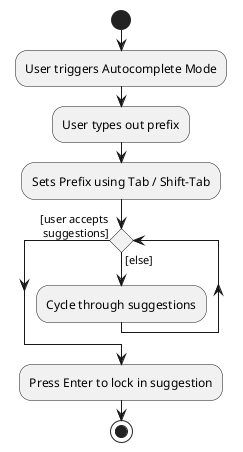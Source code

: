 @startuml

start
:User triggers Autocomplete Mode;
:User types out prefix;
:Sets Prefix using Tab / Shift-Tab;

while() is ([else])
:Cycle through suggestions;
endwhile ([user accepts\n suggestions])

:Press Enter to lock in suggestion;
stop
@enduml
